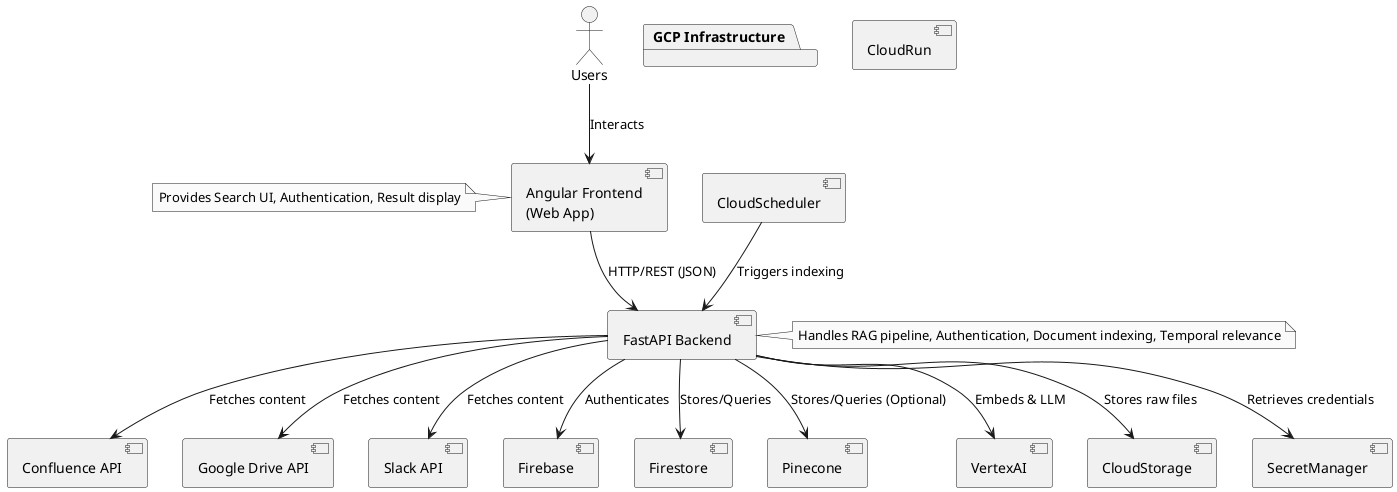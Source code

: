 @startuml

' Explicitly define as a component diagram
skinparam monochrome true
skinparam defaultFontName Arial

' Define entities
actor Users

' Define main components
[Angular Frontend\n(Web App)] as Frontend
[FastAPI Backend] as Backend

' Define external integrations
[Confluence API] as Confluence
[Google Drive API] as GoogleDrive
[Slack API] as Slack

' Define GCP subcomponents
[Cloud Run\n(FastAPI)] as CloudRun
[Firebase\n(Authentication & RBAC)] as Firebase
[Firestore\n(Vector DB/Metadata)] as Firestore
[Pinecone\n(Optional Vector DB)] as Pinecone
[Vertex AI\n(Foundational Model)] as VertexAI
[Cloud Storage\n(Document Storage)] as CloudStorage
[Cloud Scheduler\n(Indexing)] as CloudScheduler
[Secret Manager\n(Credentials)] as SecretManager

' Define relationships
Users --> Frontend : Interacts
Frontend --> Backend : HTTP/REST (JSON)
Backend --> Confluence : Fetches content
Backend --> GoogleDrive : Fetches content
Backend --> Slack : Fetches content
Backend --> Firebase : Authenticates
Backend --> Firestore : Stores/Queries
Backend --> Pinecone : Stores/Queries (Optional)
Backend --> VertexAI : Embeds & LLM
Backend --> CloudStorage : Stores raw files
Backend --> SecretManager : Retrieves credentials
CloudScheduler --> Backend : Triggers indexing

' Group GCP components using package notation
package "GCP Infrastructure" {
  [CloudRun]
  [Firebase]
  [Firestore]
  [Pinecone]
  [VertexAI]
  [CloudStorage]
  [CloudScheduler]
  [SecretManager]
}

' Add notes with simplified syntax to avoid activity diagram misinterpretation
note right of Backend: Handles RAG pipeline, Authentication, Document indexing, Temporal relevance
note left of Frontend: Provides Search UI, Authentication, Result display

@enduml
